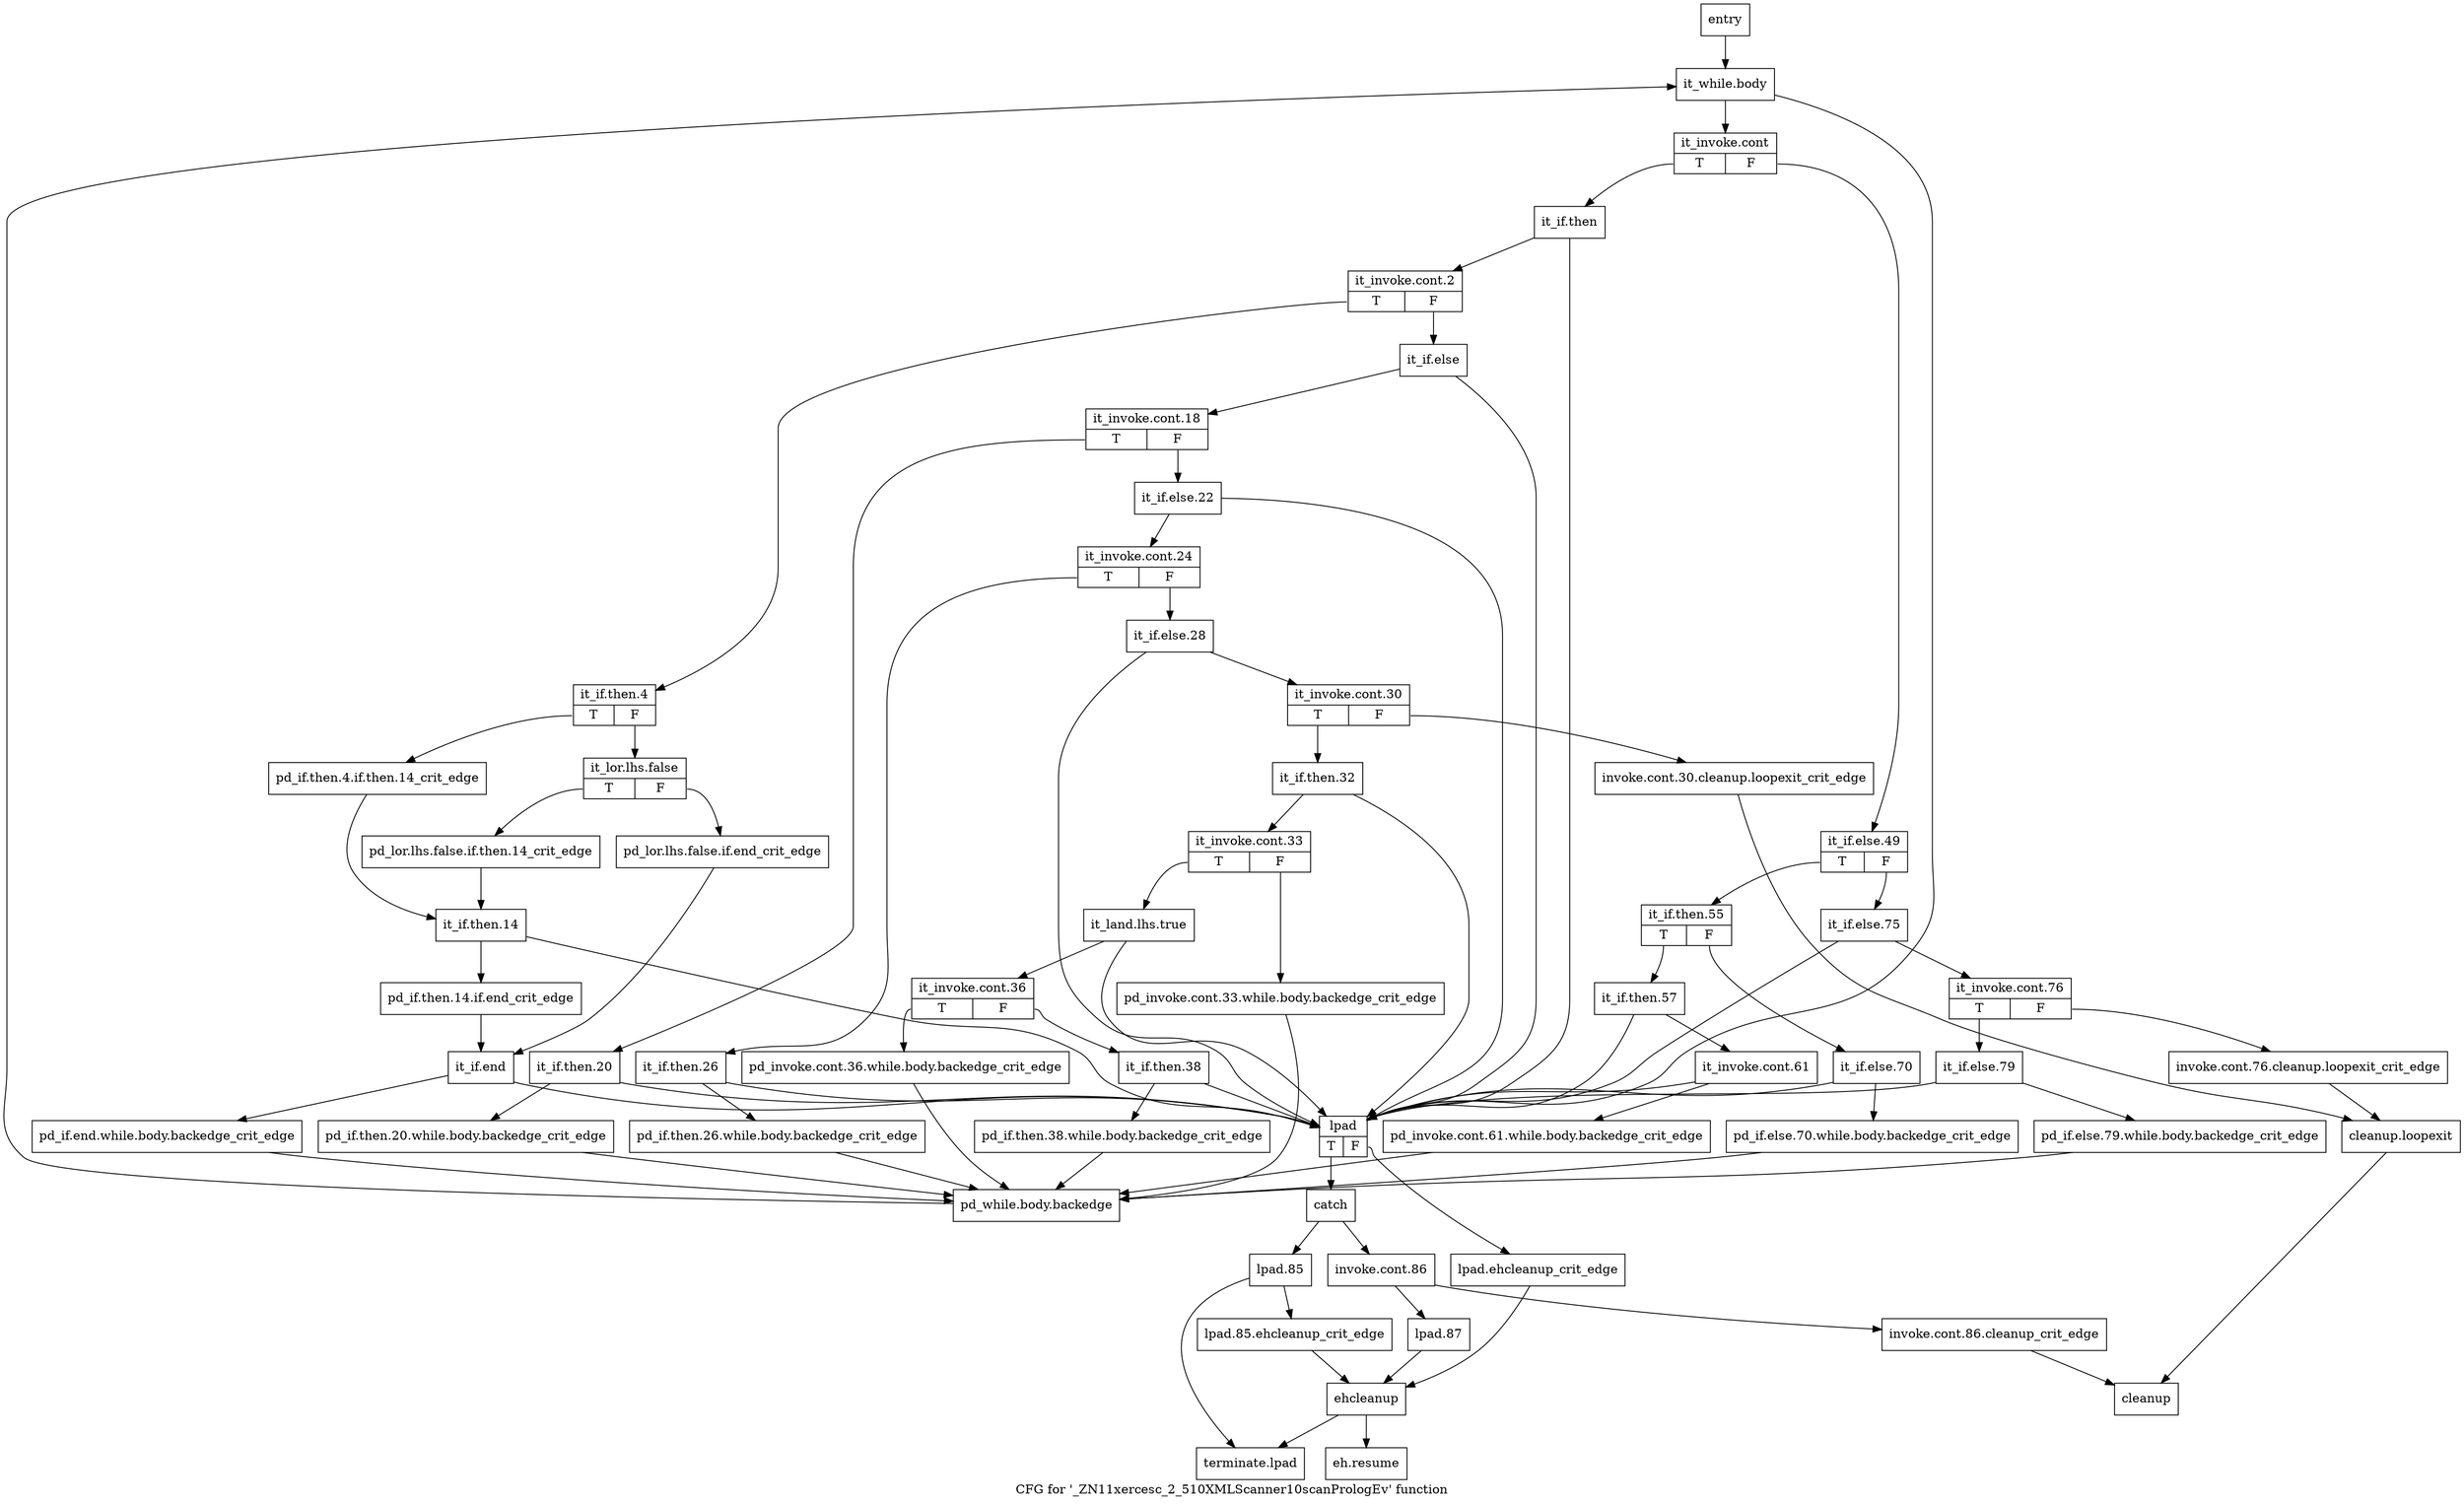 digraph "CFG for '_ZN11xercesc_2_510XMLScanner10scanPrologEv' function" {
	label="CFG for '_ZN11xercesc_2_510XMLScanner10scanPrologEv' function";

	Node0x5182f30 [shape=record,label="{entry}"];
	Node0x5182f30 -> Node0x5183510;
	Node0x5183510 [shape=record,label="{it_while.body}"];
	Node0x5183510 -> Node0x5183560;
	Node0x5183510 -> Node0x5183880;
	Node0x5183560 [shape=record,label="{it_invoke.cont|{<s0>T|<s1>F}}"];
	Node0x5183560:s0 -> Node0x51835b0;
	Node0x5183560:s1 -> Node0x5184140;
	Node0x51835b0 [shape=record,label="{it_if.then}"];
	Node0x51835b0 -> Node0x5183600;
	Node0x51835b0 -> Node0x5183880;
	Node0x5183600 [shape=record,label="{it_invoke.cont.2|{<s0>T|<s1>F}}"];
	Node0x5183600:s0 -> Node0x5183650;
	Node0x5183600:s1 -> Node0x5183b50;
	Node0x5183650 [shape=record,label="{it_if.then.4|{<s0>T|<s1>F}}"];
	Node0x5183650:s0 -> Node0x51836a0;
	Node0x5183650:s1 -> Node0x51836f0;
	Node0x51836a0 [shape=record,label="{pd_if.then.4.if.then.14_crit_edge}"];
	Node0x51836a0 -> Node0x51837e0;
	Node0x51836f0 [shape=record,label="{it_lor.lhs.false|{<s0>T|<s1>F}}"];
	Node0x51836f0:s0 -> Node0x5183790;
	Node0x51836f0:s1 -> Node0x5183740;
	Node0x5183740 [shape=record,label="{pd_lor.lhs.false.if.end_crit_edge}"];
	Node0x5183740 -> Node0x5183ab0;
	Node0x5183790 [shape=record,label="{pd_lor.lhs.false.if.then.14_crit_edge}"];
	Node0x5183790 -> Node0x51837e0;
	Node0x51837e0 [shape=record,label="{it_if.then.14}"];
	Node0x51837e0 -> Node0x5183830;
	Node0x51837e0 -> Node0x5183880;
	Node0x5183830 [shape=record,label="{pd_if.then.14.if.end_crit_edge}"];
	Node0x5183830 -> Node0x5183ab0;
	Node0x5183880 [shape=record,label="{lpad|{<s0>T|<s1>F}}"];
	Node0x5183880:s0 -> Node0x5183920;
	Node0x5183880:s1 -> Node0x51838d0;
	Node0x51838d0 [shape=record,label="{lpad.ehcleanup_crit_edge}"];
	Node0x51838d0 -> Node0x5184640;
	Node0x5183920 [shape=record,label="{catch}"];
	Node0x5183920 -> Node0x5183970;
	Node0x5183920 -> Node0x5184550;
	Node0x5183970 [shape=record,label="{invoke.cont.86}"];
	Node0x5183970 -> Node0x51839c0;
	Node0x5183970 -> Node0x51845f0;
	Node0x51839c0 [shape=record,label="{invoke.cont.86.cleanup_crit_edge}"];
	Node0x51839c0 -> Node0x5183a60;
	Node0x5183a10 [shape=record,label="{cleanup.loopexit}"];
	Node0x5183a10 -> Node0x5183a60;
	Node0x5183a60 [shape=record,label="{cleanup}"];
	Node0x5183ab0 [shape=record,label="{it_if.end}"];
	Node0x5183ab0 -> Node0x5183b00;
	Node0x5183ab0 -> Node0x5183880;
	Node0x5183b00 [shape=record,label="{pd_if.end.while.body.backedge_crit_edge}"];
	Node0x5183b00 -> Node0x5184370;
	Node0x5183b50 [shape=record,label="{it_if.else}"];
	Node0x5183b50 -> Node0x5183ba0;
	Node0x5183b50 -> Node0x5183880;
	Node0x5183ba0 [shape=record,label="{it_invoke.cont.18|{<s0>T|<s1>F}}"];
	Node0x5183ba0:s0 -> Node0x5183bf0;
	Node0x5183ba0:s1 -> Node0x5183c90;
	Node0x5183bf0 [shape=record,label="{it_if.then.20}"];
	Node0x5183bf0 -> Node0x5183c40;
	Node0x5183bf0 -> Node0x5183880;
	Node0x5183c40 [shape=record,label="{pd_if.then.20.while.body.backedge_crit_edge}"];
	Node0x5183c40 -> Node0x5184370;
	Node0x5183c90 [shape=record,label="{it_if.else.22}"];
	Node0x5183c90 -> Node0x5183ce0;
	Node0x5183c90 -> Node0x5183880;
	Node0x5183ce0 [shape=record,label="{it_invoke.cont.24|{<s0>T|<s1>F}}"];
	Node0x5183ce0:s0 -> Node0x5183d30;
	Node0x5183ce0:s1 -> Node0x5183dd0;
	Node0x5183d30 [shape=record,label="{it_if.then.26}"];
	Node0x5183d30 -> Node0x5183d80;
	Node0x5183d30 -> Node0x5183880;
	Node0x5183d80 [shape=record,label="{pd_if.then.26.while.body.backedge_crit_edge}"];
	Node0x5183d80 -> Node0x5184370;
	Node0x5183dd0 [shape=record,label="{it_if.else.28}"];
	Node0x5183dd0 -> Node0x5183e20;
	Node0x5183dd0 -> Node0x5183880;
	Node0x5183e20 [shape=record,label="{it_invoke.cont.30|{<s0>T|<s1>F}}"];
	Node0x5183e20:s0 -> Node0x5183ec0;
	Node0x5183e20:s1 -> Node0x5183e70;
	Node0x5183e70 [shape=record,label="{invoke.cont.30.cleanup.loopexit_crit_edge}"];
	Node0x5183e70 -> Node0x5183a10;
	Node0x5183ec0 [shape=record,label="{it_if.then.32}"];
	Node0x5183ec0 -> Node0x5183f10;
	Node0x5183ec0 -> Node0x5183880;
	Node0x5183f10 [shape=record,label="{it_invoke.cont.33|{<s0>T|<s1>F}}"];
	Node0x5183f10:s0 -> Node0x5183fb0;
	Node0x5183f10:s1 -> Node0x5183f60;
	Node0x5183f60 [shape=record,label="{pd_invoke.cont.33.while.body.backedge_crit_edge}"];
	Node0x5183f60 -> Node0x5184370;
	Node0x5183fb0 [shape=record,label="{it_land.lhs.true}"];
	Node0x5183fb0 -> Node0x5184000;
	Node0x5183fb0 -> Node0x5183880;
	Node0x5184000 [shape=record,label="{it_invoke.cont.36|{<s0>T|<s1>F}}"];
	Node0x5184000:s0 -> Node0x5184050;
	Node0x5184000:s1 -> Node0x51840a0;
	Node0x5184050 [shape=record,label="{pd_invoke.cont.36.while.body.backedge_crit_edge}"];
	Node0x5184050 -> Node0x5184370;
	Node0x51840a0 [shape=record,label="{it_if.then.38}"];
	Node0x51840a0 -> Node0x51840f0;
	Node0x51840a0 -> Node0x5183880;
	Node0x51840f0 [shape=record,label="{pd_if.then.38.while.body.backedge_crit_edge}"];
	Node0x51840f0 -> Node0x5184370;
	Node0x5184140 [shape=record,label="{it_if.else.49|{<s0>T|<s1>F}}"];
	Node0x5184140:s0 -> Node0x5184190;
	Node0x5184140:s1 -> Node0x51843c0;
	Node0x5184190 [shape=record,label="{it_if.then.55|{<s0>T|<s1>F}}"];
	Node0x5184190:s0 -> Node0x51841e0;
	Node0x5184190:s1 -> Node0x51842d0;
	Node0x51841e0 [shape=record,label="{it_if.then.57}"];
	Node0x51841e0 -> Node0x5184230;
	Node0x51841e0 -> Node0x5183880;
	Node0x5184230 [shape=record,label="{it_invoke.cont.61}"];
	Node0x5184230 -> Node0x5184280;
	Node0x5184230 -> Node0x5183880;
	Node0x5184280 [shape=record,label="{pd_invoke.cont.61.while.body.backedge_crit_edge}"];
	Node0x5184280 -> Node0x5184370;
	Node0x51842d0 [shape=record,label="{it_if.else.70}"];
	Node0x51842d0 -> Node0x5184320;
	Node0x51842d0 -> Node0x5183880;
	Node0x5184320 [shape=record,label="{pd_if.else.70.while.body.backedge_crit_edge}"];
	Node0x5184320 -> Node0x5184370;
	Node0x5184370 [shape=record,label="{pd_while.body.backedge}"];
	Node0x5184370 -> Node0x5183510;
	Node0x51843c0 [shape=record,label="{it_if.else.75}"];
	Node0x51843c0 -> Node0x5184410;
	Node0x51843c0 -> Node0x5183880;
	Node0x5184410 [shape=record,label="{it_invoke.cont.76|{<s0>T|<s1>F}}"];
	Node0x5184410:s0 -> Node0x51844b0;
	Node0x5184410:s1 -> Node0x5184460;
	Node0x5184460 [shape=record,label="{invoke.cont.76.cleanup.loopexit_crit_edge}"];
	Node0x5184460 -> Node0x5183a10;
	Node0x51844b0 [shape=record,label="{it_if.else.79}"];
	Node0x51844b0 -> Node0x5184500;
	Node0x51844b0 -> Node0x5183880;
	Node0x5184500 [shape=record,label="{pd_if.else.79.while.body.backedge_crit_edge}"];
	Node0x5184500 -> Node0x5184370;
	Node0x5184550 [shape=record,label="{lpad.85}"];
	Node0x5184550 -> Node0x51845a0;
	Node0x5184550 -> Node0x51846e0;
	Node0x51845a0 [shape=record,label="{lpad.85.ehcleanup_crit_edge}"];
	Node0x51845a0 -> Node0x5184640;
	Node0x51845f0 [shape=record,label="{lpad.87}"];
	Node0x51845f0 -> Node0x5184640;
	Node0x5184640 [shape=record,label="{ehcleanup}"];
	Node0x5184640 -> Node0x5184690;
	Node0x5184640 -> Node0x51846e0;
	Node0x5184690 [shape=record,label="{eh.resume}"];
	Node0x51846e0 [shape=record,label="{terminate.lpad}"];
}
